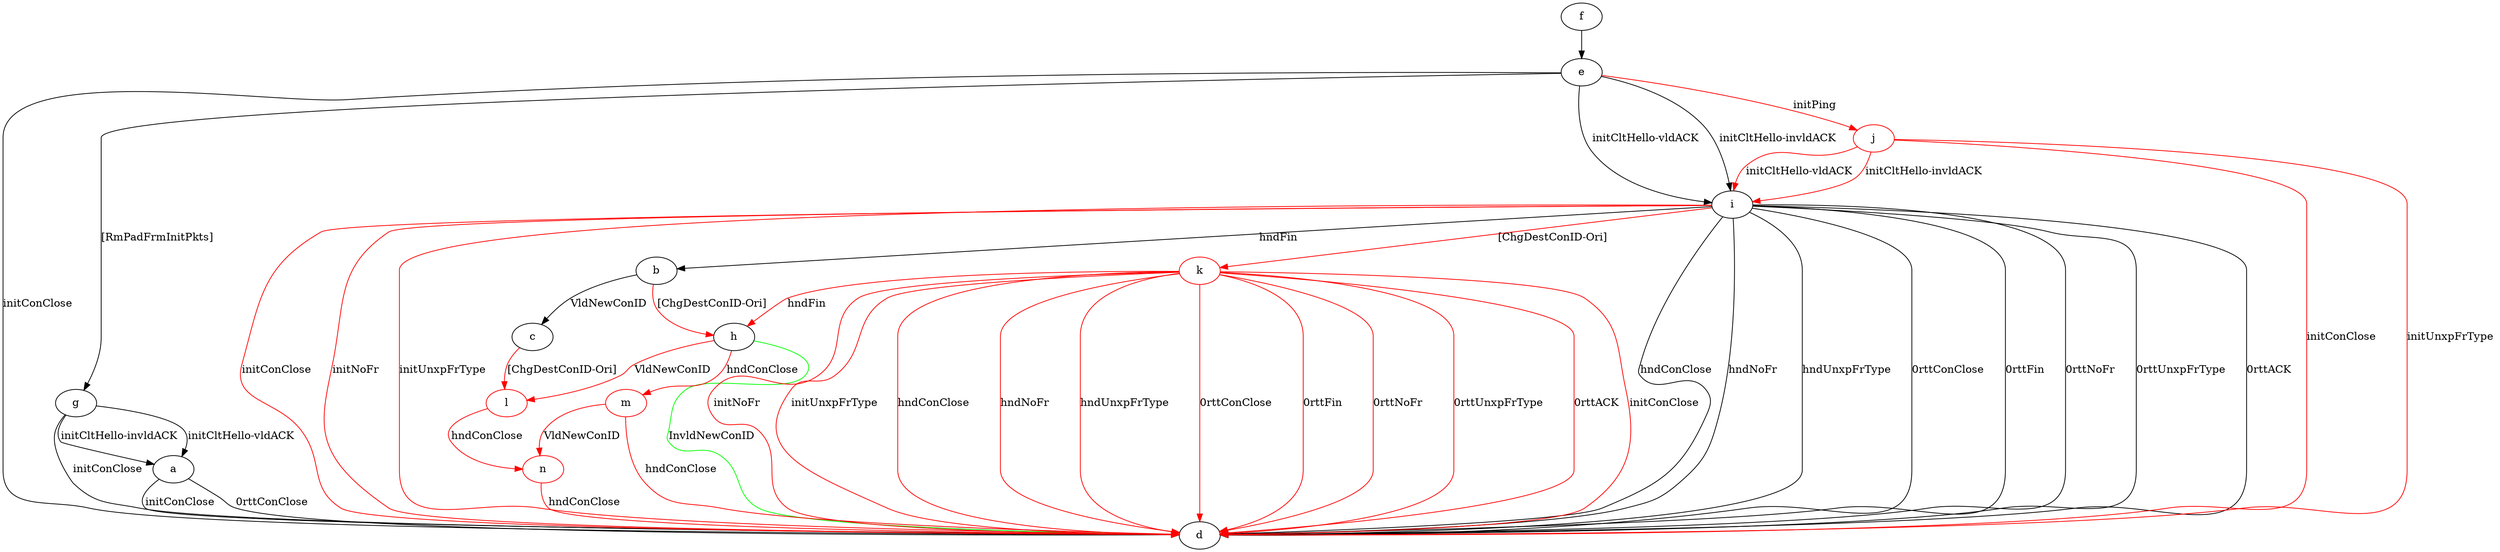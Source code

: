digraph "" {
	a -> d	[key=0,
		label="initConClose "];
	a -> d	[key=1,
		label="0rttConClose "];
	b -> c	[key=0,
		label="VldNewConID "];
	b -> h	[key=0,
		color=red,
		label="[ChgDestConID-Ori] "];
	l	[color=red];
	c -> l	[key=0,
		color=red,
		label="[ChgDestConID-Ori] "];
	e -> d	[key=0,
		label="initConClose "];
	e -> g	[key=0,
		label="[RmPadFrmInitPkts] "];
	e -> i	[key=0,
		label="initCltHello-vldACK "];
	e -> i	[key=1,
		label="initCltHello-invldACK "];
	j	[color=red];
	e -> j	[key=0,
		color=red,
		label="initPing "];
	f -> e	[key=0];
	g -> a	[key=0,
		label="initCltHello-vldACK "];
	g -> a	[key=1,
		label="initCltHello-invldACK "];
	g -> d	[key=0,
		label="initConClose "];
	h -> d	[key=0,
		color=green,
		label="InvldNewConID "];
	h -> l	[key=0,
		color=red,
		label="VldNewConID "];
	m	[color=red];
	h -> m	[key=0,
		color=red,
		label="hndConClose "];
	i -> b	[key=0,
		label="hndFin "];
	i -> d	[key=0,
		label="hndConClose "];
	i -> d	[key=1,
		label="hndNoFr "];
	i -> d	[key=2,
		label="hndUnxpFrType "];
	i -> d	[key=3,
		label="0rttConClose "];
	i -> d	[key=4,
		label="0rttFin "];
	i -> d	[key=5,
		label="0rttNoFr "];
	i -> d	[key=6,
		label="0rttUnxpFrType "];
	i -> d	[key=7,
		label="0rttACK "];
	i -> d	[key=8,
		color=red,
		label="initConClose "];
	i -> d	[key=9,
		color=red,
		label="initNoFr "];
	i -> d	[key=10,
		color=red,
		label="initUnxpFrType "];
	k	[color=red];
	i -> k	[key=0,
		color=red,
		label="[ChgDestConID-Ori] "];
	j -> d	[key=0,
		color=red,
		label="initConClose "];
	j -> d	[key=1,
		color=red,
		label="initUnxpFrType "];
	j -> i	[key=0,
		color=red,
		label="initCltHello-vldACK "];
	j -> i	[key=1,
		color=red,
		label="initCltHello-invldACK "];
	k -> d	[key=0,
		color=red,
		label="initConClose "];
	k -> d	[key=1,
		color=red,
		label="initNoFr "];
	k -> d	[key=2,
		color=red,
		label="initUnxpFrType "];
	k -> d	[key=3,
		color=red,
		label="hndConClose "];
	k -> d	[key=4,
		color=red,
		label="hndNoFr "];
	k -> d	[key=5,
		color=red,
		label="hndUnxpFrType "];
	k -> d	[key=6,
		color=red,
		label="0rttConClose "];
	k -> d	[key=7,
		color=red,
		label="0rttFin "];
	k -> d	[key=8,
		color=red,
		label="0rttNoFr "];
	k -> d	[key=9,
		color=red,
		label="0rttUnxpFrType "];
	k -> d	[key=10,
		color=red,
		label="0rttACK "];
	k -> h	[key=0,
		color=red,
		label="hndFin "];
	n	[color=red];
	l -> n	[key=0,
		color=red,
		label="hndConClose "];
	m -> d	[key=0,
		color=red,
		label="hndConClose "];
	m -> n	[key=0,
		color=red,
		label="VldNewConID "];
	n -> d	[key=0,
		color=red,
		label="hndConClose "];
}
